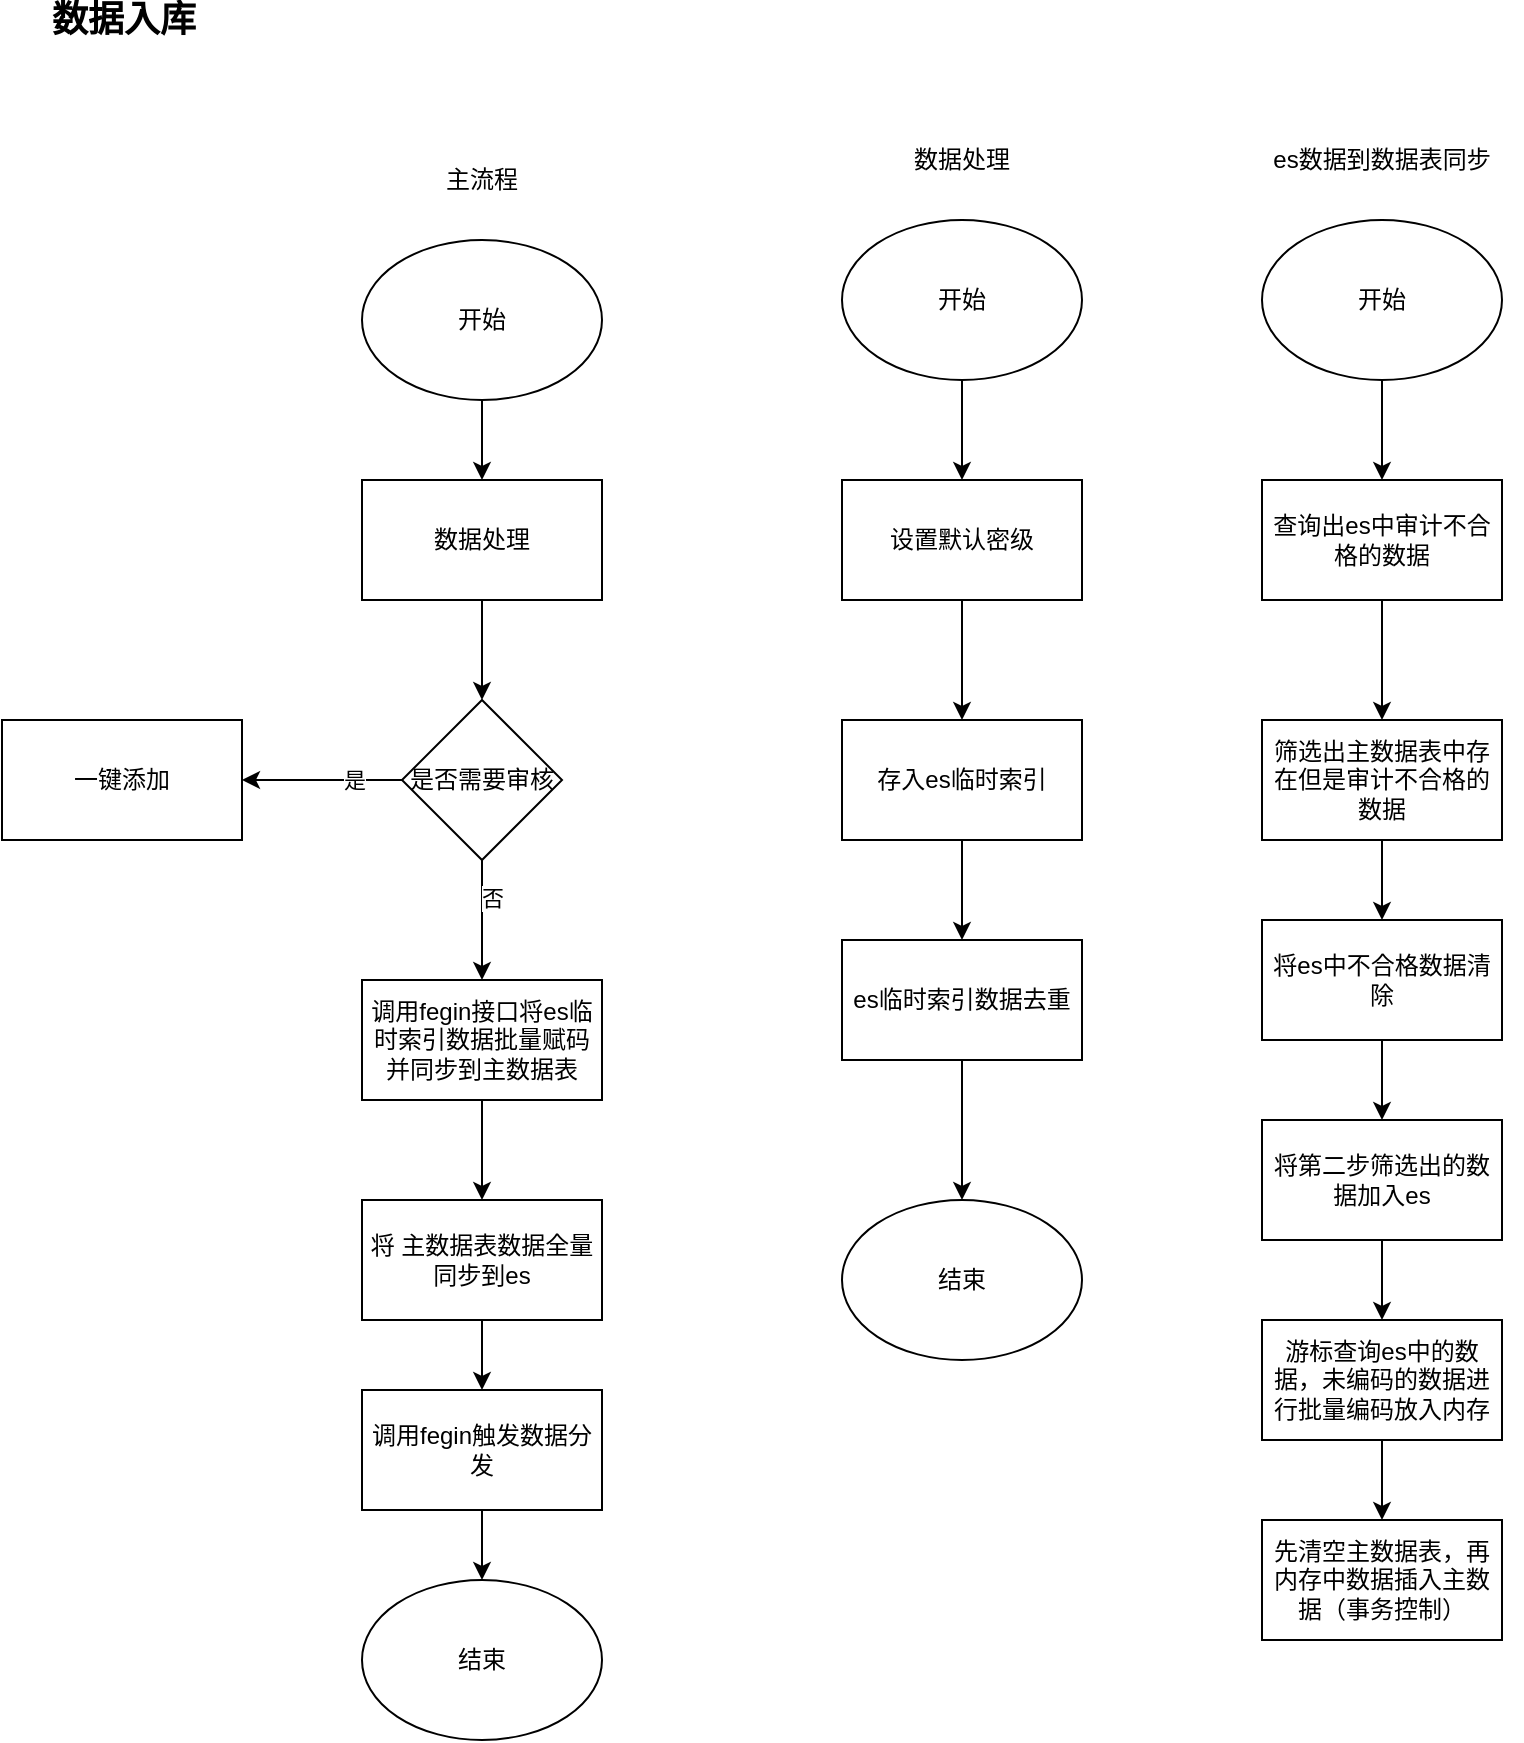 <mxfile version="23.1.5" type="github">
  <diagram name="第 1 页" id="1Jv4I5vn7Zk7EEgFjA-0">
    <mxGraphModel dx="1114" dy="1784" grid="1" gridSize="10" guides="1" tooltips="1" connect="1" arrows="1" fold="1" page="1" pageScale="1" pageWidth="827" pageHeight="1169" math="0" shadow="0">
      <root>
        <mxCell id="0" />
        <mxCell id="1" parent="0" />
        <mxCell id="ILYdvK3medi0fULYivzU-11" value="" style="edgeStyle=orthogonalEdgeStyle;rounded=0;orthogonalLoop=1;jettySize=auto;html=1;" edge="1" parent="1" source="ILYdvK3medi0fULYivzU-1" target="ILYdvK3medi0fULYivzU-10">
          <mxGeometry relative="1" as="geometry" />
        </mxCell>
        <mxCell id="ILYdvK3medi0fULYivzU-1" value="开始" style="ellipse;whiteSpace=wrap;html=1;" vertex="1" parent="1">
          <mxGeometry x="200" y="100" width="120" height="80" as="geometry" />
        </mxCell>
        <mxCell id="ILYdvK3medi0fULYivzU-14" value="" style="edgeStyle=orthogonalEdgeStyle;rounded=0;orthogonalLoop=1;jettySize=auto;html=1;" edge="1" parent="1" source="ILYdvK3medi0fULYivzU-2" target="ILYdvK3medi0fULYivzU-13">
          <mxGeometry relative="1" as="geometry" />
        </mxCell>
        <mxCell id="ILYdvK3medi0fULYivzU-15" value="是" style="edgeLabel;html=1;align=center;verticalAlign=middle;resizable=0;points=[];" vertex="1" connectable="0" parent="ILYdvK3medi0fULYivzU-14">
          <mxGeometry x="-0.392" relative="1" as="geometry">
            <mxPoint as="offset" />
          </mxGeometry>
        </mxCell>
        <mxCell id="ILYdvK3medi0fULYivzU-37" value="" style="edgeStyle=orthogonalEdgeStyle;rounded=0;orthogonalLoop=1;jettySize=auto;html=1;" edge="1" parent="1" source="ILYdvK3medi0fULYivzU-2" target="ILYdvK3medi0fULYivzU-19">
          <mxGeometry relative="1" as="geometry" />
        </mxCell>
        <mxCell id="ILYdvK3medi0fULYivzU-38" value="否" style="edgeLabel;html=1;align=center;verticalAlign=middle;resizable=0;points=[];" vertex="1" connectable="0" parent="ILYdvK3medi0fULYivzU-37">
          <mxGeometry x="-0.375" y="5" relative="1" as="geometry">
            <mxPoint as="offset" />
          </mxGeometry>
        </mxCell>
        <mxCell id="ILYdvK3medi0fULYivzU-2" value="是否需要审核" style="rhombus;whiteSpace=wrap;html=1;" vertex="1" parent="1">
          <mxGeometry x="220" y="330" width="80" height="80" as="geometry" />
        </mxCell>
        <mxCell id="ILYdvK3medi0fULYivzU-12" value="" style="edgeStyle=orthogonalEdgeStyle;rounded=0;orthogonalLoop=1;jettySize=auto;html=1;" edge="1" parent="1" source="ILYdvK3medi0fULYivzU-10" target="ILYdvK3medi0fULYivzU-2">
          <mxGeometry relative="1" as="geometry" />
        </mxCell>
        <mxCell id="ILYdvK3medi0fULYivzU-10" value="数据处理" style="rounded=0;whiteSpace=wrap;html=1;" vertex="1" parent="1">
          <mxGeometry x="200" y="220" width="120" height="60" as="geometry" />
        </mxCell>
        <mxCell id="ILYdvK3medi0fULYivzU-13" value="一键添加" style="rounded=0;whiteSpace=wrap;html=1;" vertex="1" parent="1">
          <mxGeometry x="20" y="340" width="120" height="60" as="geometry" />
        </mxCell>
        <mxCell id="ILYdvK3medi0fULYivzU-42" value="" style="edgeStyle=orthogonalEdgeStyle;rounded=0;orthogonalLoop=1;jettySize=auto;html=1;" edge="1" parent="1" source="ILYdvK3medi0fULYivzU-19" target="ILYdvK3medi0fULYivzU-41">
          <mxGeometry relative="1" as="geometry" />
        </mxCell>
        <mxCell id="ILYdvK3medi0fULYivzU-19" value="调用fegin接口将es临时索引数据批量赋码并同步到主数据表" style="rounded=0;whiteSpace=wrap;html=1;" vertex="1" parent="1">
          <mxGeometry x="200" y="470" width="120" height="60" as="geometry" />
        </mxCell>
        <mxCell id="ILYdvK3medi0fULYivzU-45" value="" style="edgeStyle=orthogonalEdgeStyle;rounded=0;orthogonalLoop=1;jettySize=auto;html=1;" edge="1" parent="1" source="ILYdvK3medi0fULYivzU-21" target="ILYdvK3medi0fULYivzU-44">
          <mxGeometry relative="1" as="geometry" />
        </mxCell>
        <mxCell id="ILYdvK3medi0fULYivzU-21" value="调用fegin触发数据分发" style="rounded=0;whiteSpace=wrap;html=1;" vertex="1" parent="1">
          <mxGeometry x="200" y="675" width="120" height="60" as="geometry" />
        </mxCell>
        <mxCell id="ILYdvK3medi0fULYivzU-29" value="" style="edgeStyle=orthogonalEdgeStyle;rounded=0;orthogonalLoop=1;jettySize=auto;html=1;" edge="1" parent="1" source="ILYdvK3medi0fULYivzU-23" target="ILYdvK3medi0fULYivzU-28">
          <mxGeometry relative="1" as="geometry" />
        </mxCell>
        <mxCell id="ILYdvK3medi0fULYivzU-23" value="开始" style="ellipse;whiteSpace=wrap;html=1;" vertex="1" parent="1">
          <mxGeometry x="440" y="90" width="120" height="80" as="geometry" />
        </mxCell>
        <mxCell id="ILYdvK3medi0fULYivzU-27" value="" style="edgeStyle=orthogonalEdgeStyle;rounded=0;orthogonalLoop=1;jettySize=auto;html=1;" edge="1" parent="1" source="ILYdvK3medi0fULYivzU-24" target="ILYdvK3medi0fULYivzU-26">
          <mxGeometry relative="1" as="geometry" />
        </mxCell>
        <mxCell id="ILYdvK3medi0fULYivzU-24" value="存入es临时索引" style="rounded=0;whiteSpace=wrap;html=1;" vertex="1" parent="1">
          <mxGeometry x="440" y="340" width="120" height="60" as="geometry" />
        </mxCell>
        <mxCell id="ILYdvK3medi0fULYivzU-47" value="" style="edgeStyle=orthogonalEdgeStyle;rounded=0;orthogonalLoop=1;jettySize=auto;html=1;" edge="1" parent="1" source="ILYdvK3medi0fULYivzU-26" target="ILYdvK3medi0fULYivzU-46">
          <mxGeometry relative="1" as="geometry" />
        </mxCell>
        <mxCell id="ILYdvK3medi0fULYivzU-26" value="es临时索引数据去重" style="rounded=0;whiteSpace=wrap;html=1;" vertex="1" parent="1">
          <mxGeometry x="440" y="450" width="120" height="60" as="geometry" />
        </mxCell>
        <mxCell id="ILYdvK3medi0fULYivzU-48" value="" style="edgeStyle=orthogonalEdgeStyle;rounded=0;orthogonalLoop=1;jettySize=auto;html=1;" edge="1" parent="1" source="ILYdvK3medi0fULYivzU-28" target="ILYdvK3medi0fULYivzU-24">
          <mxGeometry relative="1" as="geometry" />
        </mxCell>
        <mxCell id="ILYdvK3medi0fULYivzU-28" value="设置默认密级" style="rounded=0;whiteSpace=wrap;html=1;" vertex="1" parent="1">
          <mxGeometry x="440" y="220" width="120" height="60" as="geometry" />
        </mxCell>
        <mxCell id="ILYdvK3medi0fULYivzU-43" value="" style="edgeStyle=orthogonalEdgeStyle;rounded=0;orthogonalLoop=1;jettySize=auto;html=1;" edge="1" parent="1" source="ILYdvK3medi0fULYivzU-41" target="ILYdvK3medi0fULYivzU-21">
          <mxGeometry relative="1" as="geometry" />
        </mxCell>
        <mxCell id="ILYdvK3medi0fULYivzU-41" value="将 主数据表数据全量同步到es" style="rounded=0;whiteSpace=wrap;html=1;" vertex="1" parent="1">
          <mxGeometry x="200" y="580" width="120" height="60" as="geometry" />
        </mxCell>
        <mxCell id="ILYdvK3medi0fULYivzU-44" value="结束" style="ellipse;whiteSpace=wrap;html=1;" vertex="1" parent="1">
          <mxGeometry x="200" y="770" width="120" height="80" as="geometry" />
        </mxCell>
        <mxCell id="ILYdvK3medi0fULYivzU-46" value="结束" style="ellipse;whiteSpace=wrap;html=1;" vertex="1" parent="1">
          <mxGeometry x="440" y="580" width="120" height="80" as="geometry" />
        </mxCell>
        <mxCell id="ILYdvK3medi0fULYivzU-49" value="主流程" style="text;html=1;align=center;verticalAlign=middle;whiteSpace=wrap;rounded=0;" vertex="1" parent="1">
          <mxGeometry x="230" y="50" width="60" height="40" as="geometry" />
        </mxCell>
        <mxCell id="ILYdvK3medi0fULYivzU-50" value="数据处理" style="text;html=1;align=center;verticalAlign=middle;whiteSpace=wrap;rounded=0;" vertex="1" parent="1">
          <mxGeometry x="470" y="40" width="60" height="40" as="geometry" />
        </mxCell>
        <mxCell id="ILYdvK3medi0fULYivzU-54" value="" style="edgeStyle=orthogonalEdgeStyle;rounded=0;orthogonalLoop=1;jettySize=auto;html=1;" edge="1" parent="1" source="ILYdvK3medi0fULYivzU-51" target="ILYdvK3medi0fULYivzU-53">
          <mxGeometry relative="1" as="geometry" />
        </mxCell>
        <mxCell id="ILYdvK3medi0fULYivzU-51" value="开始" style="ellipse;whiteSpace=wrap;html=1;" vertex="1" parent="1">
          <mxGeometry x="650" y="90" width="120" height="80" as="geometry" />
        </mxCell>
        <mxCell id="ILYdvK3medi0fULYivzU-52" value="es数据到数据表同步" style="text;html=1;align=center;verticalAlign=middle;whiteSpace=wrap;rounded=0;" vertex="1" parent="1">
          <mxGeometry x="640" y="42.5" width="140" height="35" as="geometry" />
        </mxCell>
        <mxCell id="ILYdvK3medi0fULYivzU-59" value="" style="edgeStyle=orthogonalEdgeStyle;rounded=0;orthogonalLoop=1;jettySize=auto;html=1;" edge="1" parent="1" source="ILYdvK3medi0fULYivzU-53" target="ILYdvK3medi0fULYivzU-55">
          <mxGeometry relative="1" as="geometry" />
        </mxCell>
        <mxCell id="ILYdvK3medi0fULYivzU-53" value="查询出es中审计不合格的数据" style="rounded=0;whiteSpace=wrap;html=1;" vertex="1" parent="1">
          <mxGeometry x="650" y="220" width="120" height="60" as="geometry" />
        </mxCell>
        <mxCell id="ILYdvK3medi0fULYivzU-60" value="" style="edgeStyle=orthogonalEdgeStyle;rounded=0;orthogonalLoop=1;jettySize=auto;html=1;" edge="1" parent="1" source="ILYdvK3medi0fULYivzU-55" target="ILYdvK3medi0fULYivzU-56">
          <mxGeometry relative="1" as="geometry" />
        </mxCell>
        <mxCell id="ILYdvK3medi0fULYivzU-55" value="筛选出主数据表中存在但是审计不合格的数据" style="rounded=0;whiteSpace=wrap;html=1;" vertex="1" parent="1">
          <mxGeometry x="650" y="340" width="120" height="60" as="geometry" />
        </mxCell>
        <mxCell id="ILYdvK3medi0fULYivzU-61" value="" style="edgeStyle=orthogonalEdgeStyle;rounded=0;orthogonalLoop=1;jettySize=auto;html=1;" edge="1" parent="1" source="ILYdvK3medi0fULYivzU-56" target="ILYdvK3medi0fULYivzU-57">
          <mxGeometry relative="1" as="geometry" />
        </mxCell>
        <mxCell id="ILYdvK3medi0fULYivzU-56" value="将es中不合格数据清除" style="rounded=0;whiteSpace=wrap;html=1;" vertex="1" parent="1">
          <mxGeometry x="650" y="440" width="120" height="60" as="geometry" />
        </mxCell>
        <mxCell id="ILYdvK3medi0fULYivzU-66" value="" style="edgeStyle=orthogonalEdgeStyle;rounded=0;orthogonalLoop=1;jettySize=auto;html=1;" edge="1" parent="1" source="ILYdvK3medi0fULYivzU-57" target="ILYdvK3medi0fULYivzU-63">
          <mxGeometry relative="1" as="geometry" />
        </mxCell>
        <mxCell id="ILYdvK3medi0fULYivzU-57" value="将第二步筛选出的数据加入es" style="rounded=0;whiteSpace=wrap;html=1;" vertex="1" parent="1">
          <mxGeometry x="650" y="540" width="120" height="60" as="geometry" />
        </mxCell>
        <mxCell id="ILYdvK3medi0fULYivzU-58" value="先清空主数据表，再内存中数据插入主数据（事务控制）" style="rounded=0;whiteSpace=wrap;html=1;" vertex="1" parent="1">
          <mxGeometry x="650" y="740" width="120" height="60" as="geometry" />
        </mxCell>
        <mxCell id="ILYdvK3medi0fULYivzU-67" value="" style="edgeStyle=orthogonalEdgeStyle;rounded=0;orthogonalLoop=1;jettySize=auto;html=1;" edge="1" parent="1" source="ILYdvK3medi0fULYivzU-63" target="ILYdvK3medi0fULYivzU-58">
          <mxGeometry relative="1" as="geometry" />
        </mxCell>
        <mxCell id="ILYdvK3medi0fULYivzU-63" value="游标查询es中的数据，未编码的数据进行批量编码放入内存" style="rounded=0;whiteSpace=wrap;html=1;" vertex="1" parent="1">
          <mxGeometry x="650" y="640" width="120" height="60" as="geometry" />
        </mxCell>
        <mxCell id="ILYdvK3medi0fULYivzU-68" value="&lt;b&gt;&lt;font style=&quot;font-size: 18px;&quot;&gt;数据入库&lt;/font&gt;&lt;/b&gt;" style="text;html=1;spacing=5;spacingTop=-20;whiteSpace=wrap;overflow=hidden;rounded=0;" vertex="1" parent="1">
          <mxGeometry x="40" y="-10" width="190" height="40" as="geometry" />
        </mxCell>
      </root>
    </mxGraphModel>
  </diagram>
</mxfile>
